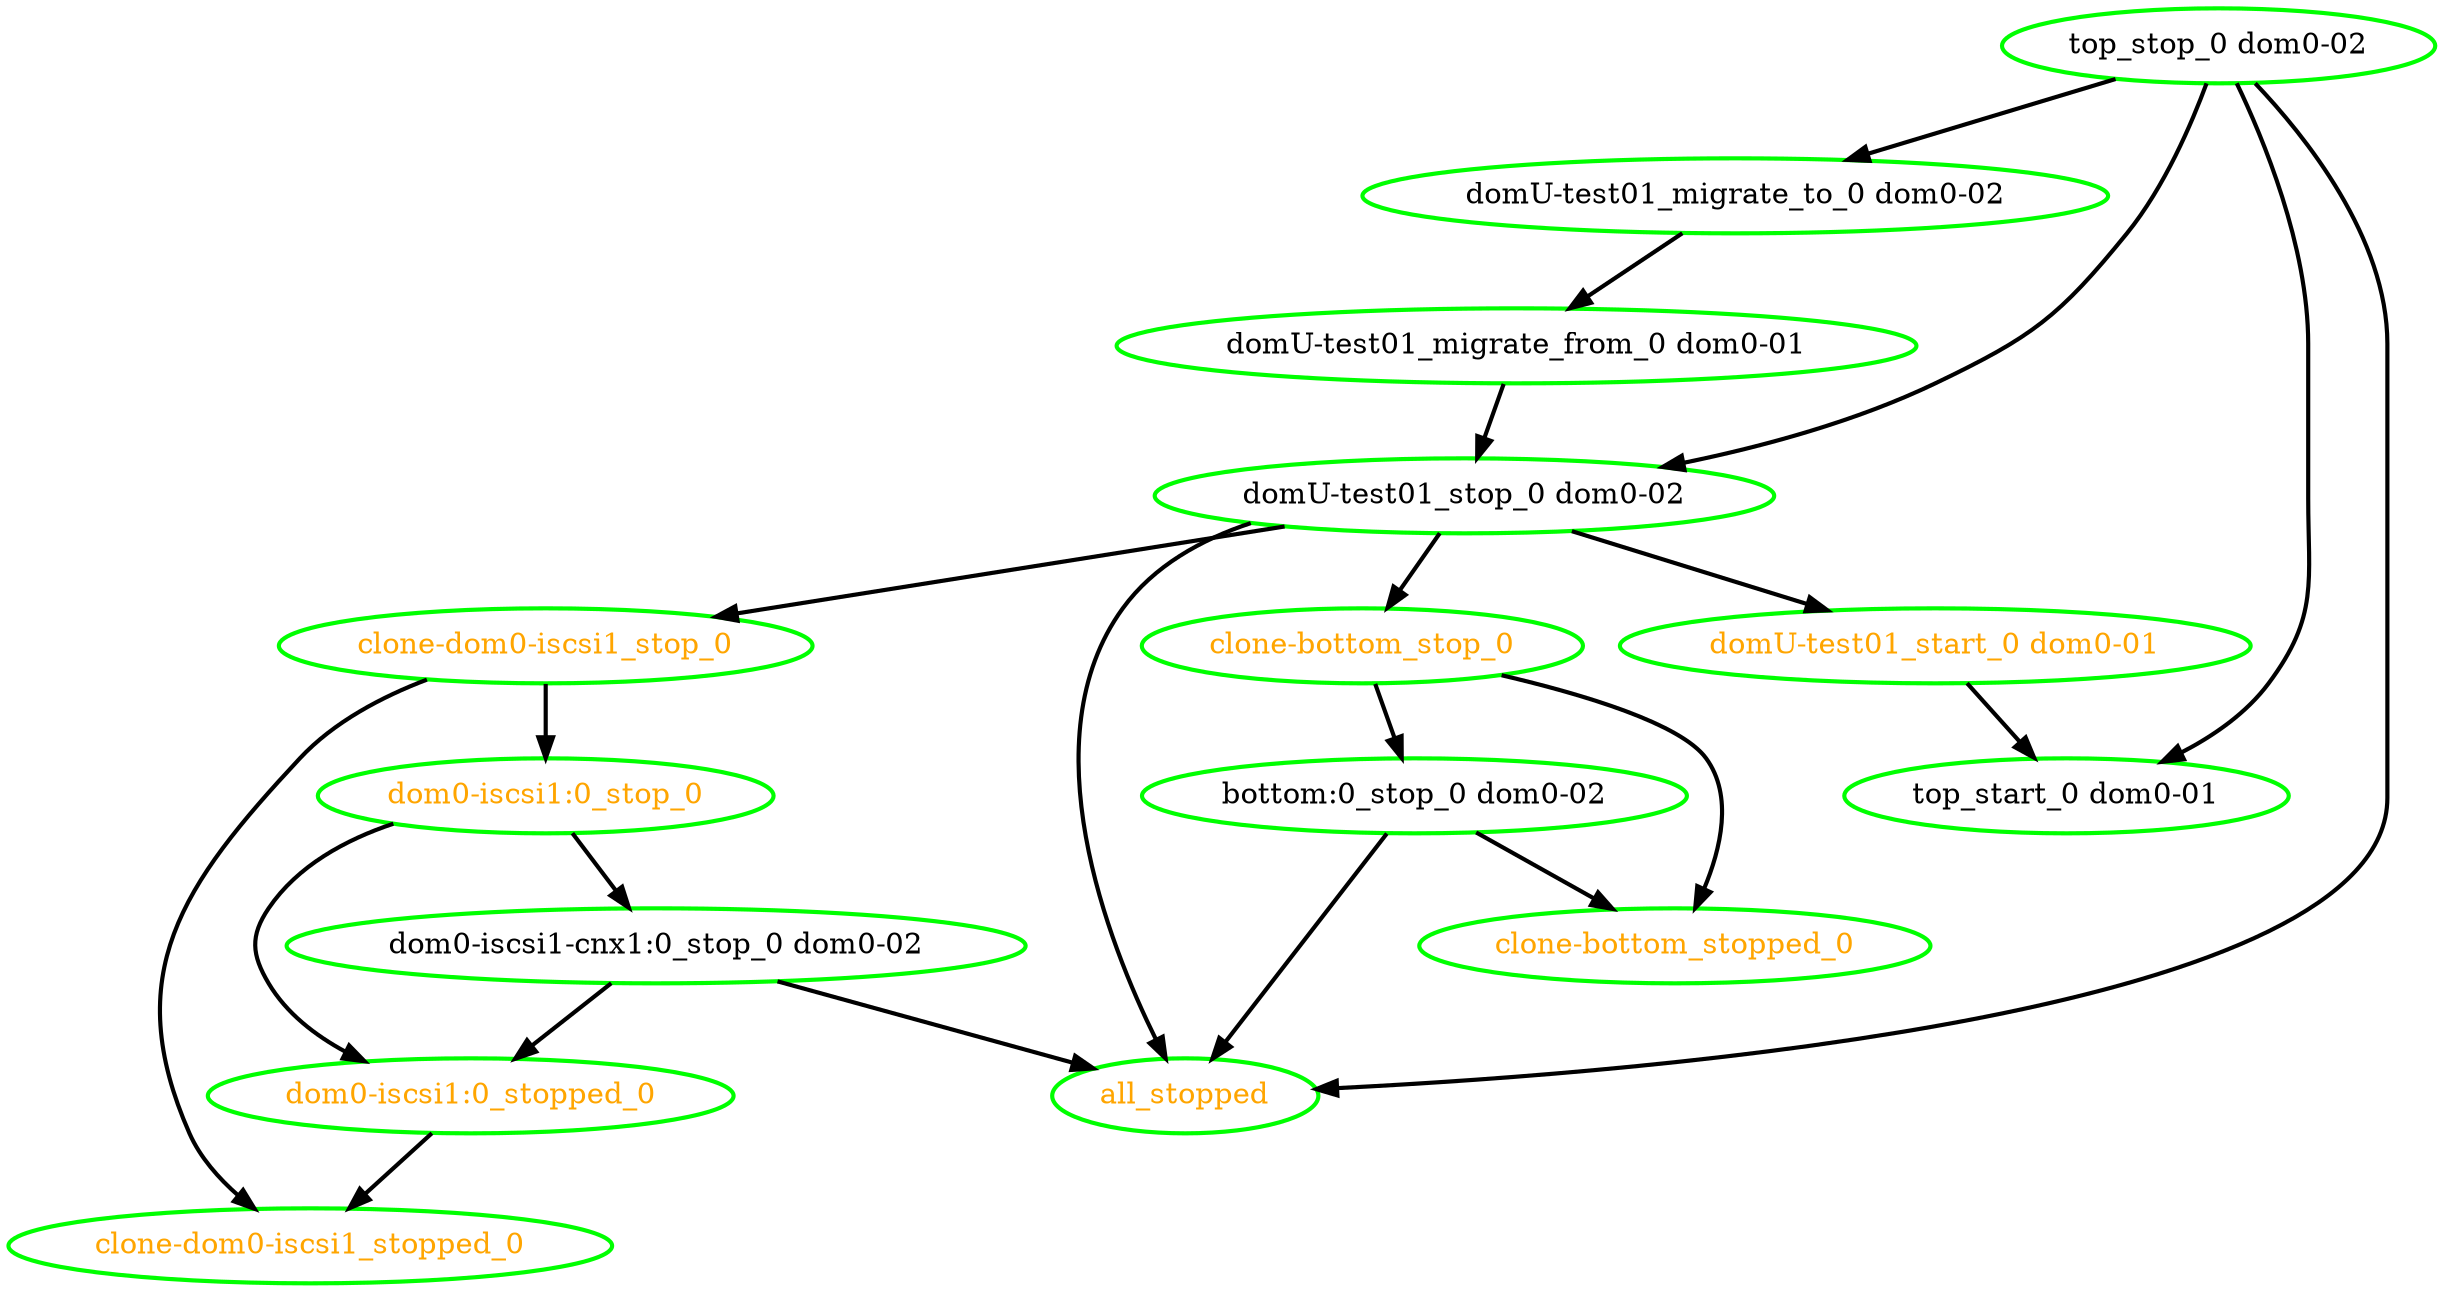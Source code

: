 digraph "g" {
"all_stopped" [ style=bold color="green" fontcolor="orange" ]
"bottom:0_stop_0 dom0-02" -> "all_stopped" [ style = bold]
"bottom:0_stop_0 dom0-02" -> "clone-bottom_stopped_0" [ style = bold]
"bottom:0_stop_0 dom0-02" [ style=bold color="green" fontcolor="black"]
"clone-bottom_stop_0" -> "bottom:0_stop_0 dom0-02" [ style = bold]
"clone-bottom_stop_0" -> "clone-bottom_stopped_0" [ style = bold]
"clone-bottom_stop_0" [ style=bold color="green" fontcolor="orange" ]
"clone-bottom_stopped_0" [ style=bold color="green" fontcolor="orange" ]
"clone-dom0-iscsi1_stop_0" -> "clone-dom0-iscsi1_stopped_0" [ style = bold]
"clone-dom0-iscsi1_stop_0" -> "dom0-iscsi1:0_stop_0" [ style = bold]
"clone-dom0-iscsi1_stop_0" [ style=bold color="green" fontcolor="orange" ]
"clone-dom0-iscsi1_stopped_0" [ style=bold color="green" fontcolor="orange" ]
"dom0-iscsi1-cnx1:0_stop_0 dom0-02" -> "all_stopped" [ style = bold]
"dom0-iscsi1-cnx1:0_stop_0 dom0-02" -> "dom0-iscsi1:0_stopped_0" [ style = bold]
"dom0-iscsi1-cnx1:0_stop_0 dom0-02" [ style=bold color="green" fontcolor="black" ]
"dom0-iscsi1:0_stop_0" -> "dom0-iscsi1-cnx1:0_stop_0 dom0-02" [ style = bold]
"dom0-iscsi1:0_stop_0" -> "dom0-iscsi1:0_stopped_0" [ style = bold]
"dom0-iscsi1:0_stop_0" [ style=bold color="green" fontcolor="orange" ]
"dom0-iscsi1:0_stopped_0" -> "clone-dom0-iscsi1_stopped_0" [ style = bold]
"dom0-iscsi1:0_stopped_0" [ style=bold color="green" fontcolor="orange" ]
"domU-test01_migrate_from_0 dom0-01" -> "domU-test01_stop_0 dom0-02" [ style = bold]
"domU-test01_migrate_from_0 dom0-01" [ style=bold color="green" fontcolor="black" ]
"domU-test01_migrate_to_0 dom0-02" -> "domU-test01_migrate_from_0 dom0-01" [ style = bold]
"domU-test01_migrate_to_0 dom0-02" [ style=bold color="green" fontcolor="black" ]
"domU-test01_start_0 dom0-01" -> "top_start_0 dom0-01" [ style = bold]
"domU-test01_start_0 dom0-01" [ style=bold color="green" fontcolor="orange" ]
"domU-test01_stop_0 dom0-02" -> "all_stopped" [ style = bold]
"domU-test01_stop_0 dom0-02" -> "clone-bottom_stop_0" [ style = bold]
"domU-test01_stop_0 dom0-02" -> "clone-dom0-iscsi1_stop_0" [ style = bold]
"domU-test01_stop_0 dom0-02" -> "domU-test01_start_0 dom0-01" [ style = bold]
"domU-test01_stop_0 dom0-02" [ style=bold color="green" fontcolor="black" ]
"top_start_0 dom0-01" [ style=bold color="green" fontcolor="black" ]
"top_stop_0 dom0-02" -> "all_stopped" [ style = bold]
"top_stop_0 dom0-02" -> "domU-test01_migrate_to_0 dom0-02" [ style = bold]
"top_stop_0 dom0-02" -> "domU-test01_stop_0 dom0-02" [ style = bold]
"top_stop_0 dom0-02" -> "top_start_0 dom0-01" [ style = bold]
"top_stop_0 dom0-02" [ style=bold color="green" fontcolor="black" ]
}
